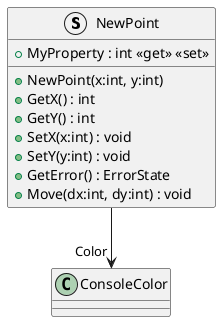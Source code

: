 @startuml
struct NewPoint {
    + NewPoint(x:int, y:int)
    + GetX() : int
    + GetY() : int
    + SetX(x:int) : void
    + SetY(y:int) : void
    + GetError() : ErrorState
    + Move(dx:int, dy:int) : void
    + MyProperty : int <<get>> <<set>>
}
NewPoint --> "Color" ConsoleColor
@enduml
